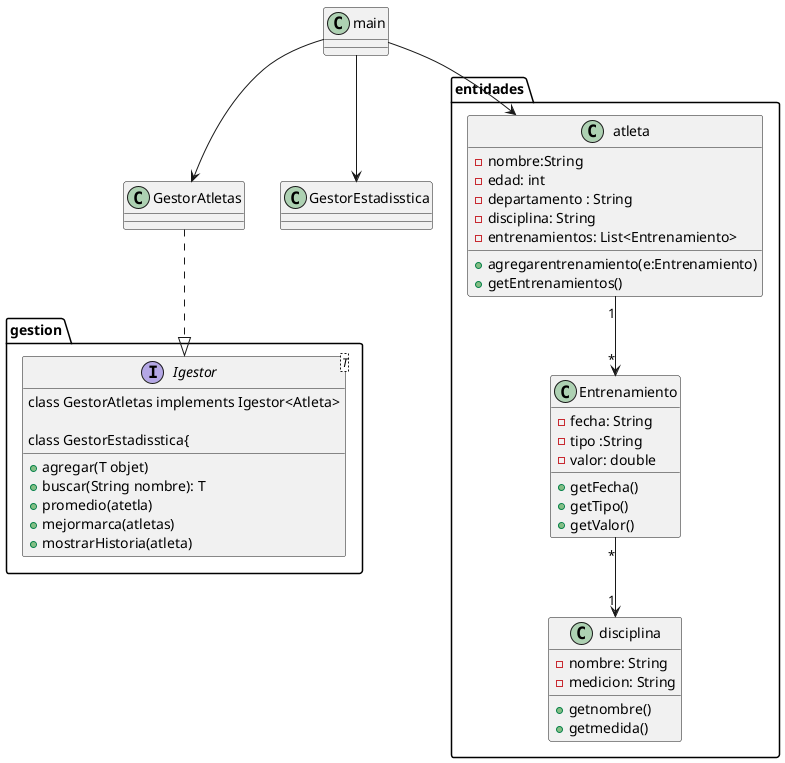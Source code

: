 @startuml
package entidades{
class atleta{
-nombre:String
-edad: int
-departamento : String
-disciplina: String
-entrenamientos: List<Entrenamiento>
+agregarentrenamiento(e:Entrenamiento)
+getEntrenamientos()

}

class disciplina{
-nombre: String
-medicion: String
+getnombre()
+getmedida()

}
class Entrenamiento{
-fecha: String
-tipo :String
-valor: double
+getFecha()
+getTipo()
+getValor()

}
}

package gestion{
interface Igestor<T>{
+agregar(T objet)
+buscar(String nombre): T

class GestorAtletas implements Igestor<Atleta>

class GestorEstadisstica{
+promedio(atetla)
+mejormarca(atletas)
+mostrarHistoria(atleta)
}
}
class main{
}

atleta "1" --> "*" Entrenamiento
Entrenamiento "*" --> "1" disciplina
GestorAtletas ..|> Igestor
main --> atleta
main --> GestorAtletas
main --> GestorEstadisstica



@enduml